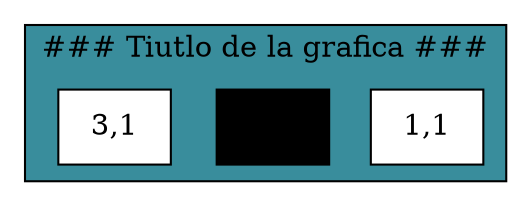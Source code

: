 digraph D{
    node[shape = box fillcolor = "FFEDBB" style = filled]
    
    subgraph cluster_p{
        label = "### Tiutlo de la grafica ###"
        bgcolor = "#398D9C"
        edge[dir = "both"]

        raiz[label = "1,1", group=1, fillcolor = white]
        C1[label = "2,1", group=2, fillcolor = black];
        C2[label = "3,1", group=3, fillcolor = white];
        

    }




}